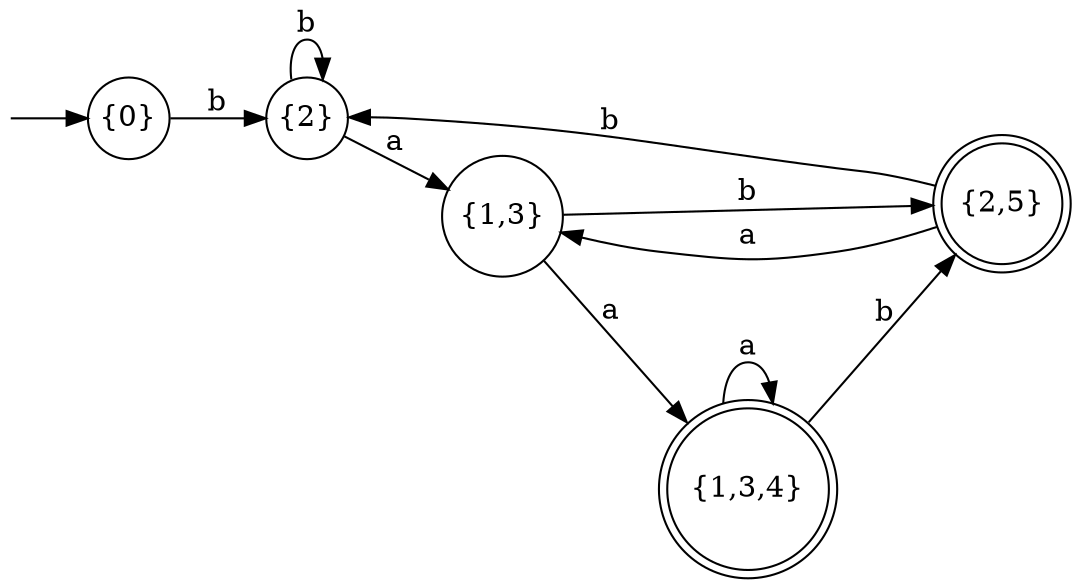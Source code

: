 digraph dfa {
  rankdir=LR;
  size="8,5"
  node [shape=none,width=0,height=0,margin=0]; start [label=""];
  node [shape=doublecircle];
  n_2_5 [label="{2,5}"];
  n_1_3_4 [label="{1,3,4}"];
  node [shape=circle];
  n_0 [label="{0}"];
  n_2 [label="{2}"];
  n_1_3 [label="{1,3}"];
  n_0 -> n_2 [label="b"];
  n_2 -> n_2 [label="b"];
  n_2 -> n_1_3 [label="a"];
  n_1_3 -> n_2_5 [label="b"];
  n_1_3 -> n_1_3_4 [label="a"];
  n_2_5 -> n_2 [label="b"];
  n_2_5 -> n_1_3 [label="a"];
  n_1_3_4 -> n_1_3_4 [label="a"];
  n_1_3_4 -> n_2_5 [label="b"];
  start -> n_0;
}
